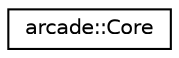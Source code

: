 digraph "Graphical Class Hierarchy"
{
 // LATEX_PDF_SIZE
  edge [fontname="Helvetica",fontsize="10",labelfontname="Helvetica",labelfontsize="10"];
  node [fontname="Helvetica",fontsize="10",shape=record];
  rankdir="LR";
  Node0 [label="arcade::Core",height=0.2,width=0.4,color="black", fillcolor="white", style="filled",URL="$classarcade_1_1Core.html",tooltip=" "];
}
